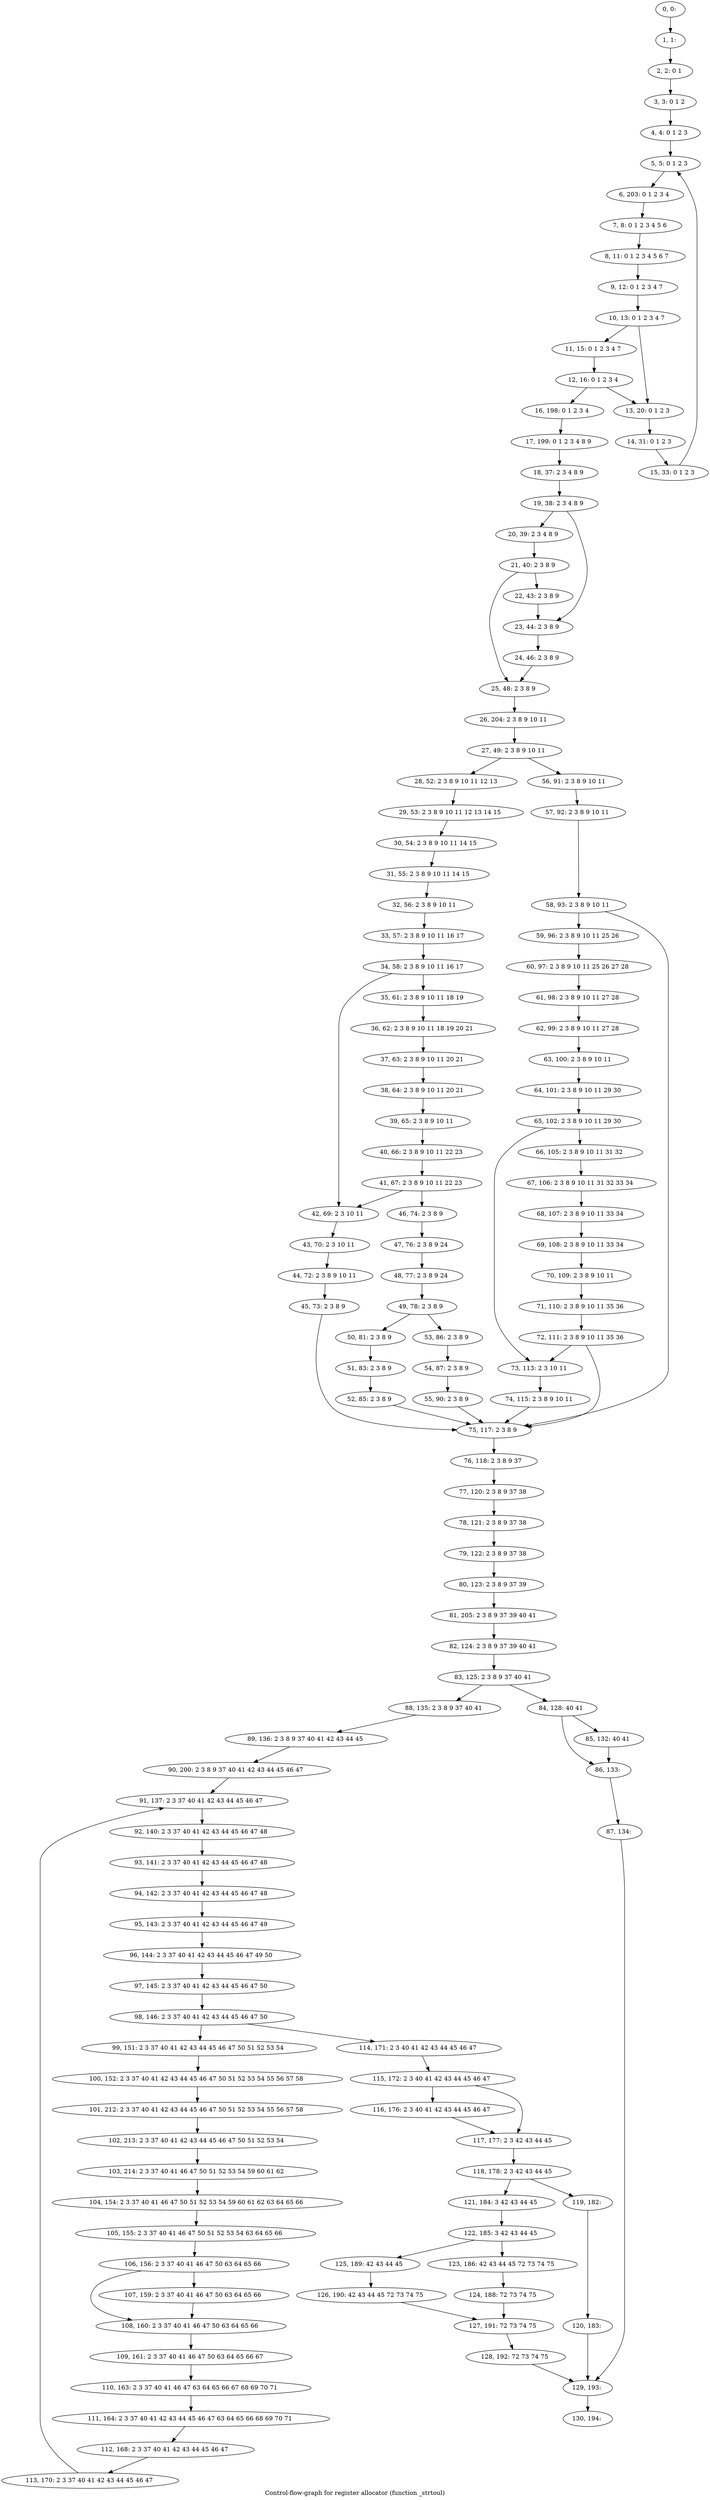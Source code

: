 digraph G {
graph [label="Control-flow-graph for register allocator (function _strtoul)"]
0[label="0, 0: "];
1[label="1, 1: "];
2[label="2, 2: 0 1 "];
3[label="3, 3: 0 1 2 "];
4[label="4, 4: 0 1 2 3 "];
5[label="5, 5: 0 1 2 3 "];
6[label="6, 203: 0 1 2 3 4 "];
7[label="7, 8: 0 1 2 3 4 5 6 "];
8[label="8, 11: 0 1 2 3 4 5 6 7 "];
9[label="9, 12: 0 1 2 3 4 7 "];
10[label="10, 13: 0 1 2 3 4 7 "];
11[label="11, 15: 0 1 2 3 4 7 "];
12[label="12, 16: 0 1 2 3 4 "];
13[label="13, 20: 0 1 2 3 "];
14[label="14, 31: 0 1 2 3 "];
15[label="15, 33: 0 1 2 3 "];
16[label="16, 198: 0 1 2 3 4 "];
17[label="17, 199: 0 1 2 3 4 8 9 "];
18[label="18, 37: 2 3 4 8 9 "];
19[label="19, 38: 2 3 4 8 9 "];
20[label="20, 39: 2 3 4 8 9 "];
21[label="21, 40: 2 3 8 9 "];
22[label="22, 43: 2 3 8 9 "];
23[label="23, 44: 2 3 8 9 "];
24[label="24, 46: 2 3 8 9 "];
25[label="25, 48: 2 3 8 9 "];
26[label="26, 204: 2 3 8 9 10 11 "];
27[label="27, 49: 2 3 8 9 10 11 "];
28[label="28, 52: 2 3 8 9 10 11 12 13 "];
29[label="29, 53: 2 3 8 9 10 11 12 13 14 15 "];
30[label="30, 54: 2 3 8 9 10 11 14 15 "];
31[label="31, 55: 2 3 8 9 10 11 14 15 "];
32[label="32, 56: 2 3 8 9 10 11 "];
33[label="33, 57: 2 3 8 9 10 11 16 17 "];
34[label="34, 58: 2 3 8 9 10 11 16 17 "];
35[label="35, 61: 2 3 8 9 10 11 18 19 "];
36[label="36, 62: 2 3 8 9 10 11 18 19 20 21 "];
37[label="37, 63: 2 3 8 9 10 11 20 21 "];
38[label="38, 64: 2 3 8 9 10 11 20 21 "];
39[label="39, 65: 2 3 8 9 10 11 "];
40[label="40, 66: 2 3 8 9 10 11 22 23 "];
41[label="41, 67: 2 3 8 9 10 11 22 23 "];
42[label="42, 69: 2 3 10 11 "];
43[label="43, 70: 2 3 10 11 "];
44[label="44, 72: 2 3 8 9 10 11 "];
45[label="45, 73: 2 3 8 9 "];
46[label="46, 74: 2 3 8 9 "];
47[label="47, 76: 2 3 8 9 24 "];
48[label="48, 77: 2 3 8 9 24 "];
49[label="49, 78: 2 3 8 9 "];
50[label="50, 81: 2 3 8 9 "];
51[label="51, 83: 2 3 8 9 "];
52[label="52, 85: 2 3 8 9 "];
53[label="53, 86: 2 3 8 9 "];
54[label="54, 87: 2 3 8 9 "];
55[label="55, 90: 2 3 8 9 "];
56[label="56, 91: 2 3 8 9 10 11 "];
57[label="57, 92: 2 3 8 9 10 11 "];
58[label="58, 93: 2 3 8 9 10 11 "];
59[label="59, 96: 2 3 8 9 10 11 25 26 "];
60[label="60, 97: 2 3 8 9 10 11 25 26 27 28 "];
61[label="61, 98: 2 3 8 9 10 11 27 28 "];
62[label="62, 99: 2 3 8 9 10 11 27 28 "];
63[label="63, 100: 2 3 8 9 10 11 "];
64[label="64, 101: 2 3 8 9 10 11 29 30 "];
65[label="65, 102: 2 3 8 9 10 11 29 30 "];
66[label="66, 105: 2 3 8 9 10 11 31 32 "];
67[label="67, 106: 2 3 8 9 10 11 31 32 33 34 "];
68[label="68, 107: 2 3 8 9 10 11 33 34 "];
69[label="69, 108: 2 3 8 9 10 11 33 34 "];
70[label="70, 109: 2 3 8 9 10 11 "];
71[label="71, 110: 2 3 8 9 10 11 35 36 "];
72[label="72, 111: 2 3 8 9 10 11 35 36 "];
73[label="73, 113: 2 3 10 11 "];
74[label="74, 115: 2 3 8 9 10 11 "];
75[label="75, 117: 2 3 8 9 "];
76[label="76, 118: 2 3 8 9 37 "];
77[label="77, 120: 2 3 8 9 37 38 "];
78[label="78, 121: 2 3 8 9 37 38 "];
79[label="79, 122: 2 3 8 9 37 38 "];
80[label="80, 123: 2 3 8 9 37 39 "];
81[label="81, 205: 2 3 8 9 37 39 40 41 "];
82[label="82, 124: 2 3 8 9 37 39 40 41 "];
83[label="83, 125: 2 3 8 9 37 40 41 "];
84[label="84, 128: 40 41 "];
85[label="85, 132: 40 41 "];
86[label="86, 133: "];
87[label="87, 134: "];
88[label="88, 135: 2 3 8 9 37 40 41 "];
89[label="89, 136: 2 3 8 9 37 40 41 42 43 44 45 "];
90[label="90, 200: 2 3 8 9 37 40 41 42 43 44 45 46 47 "];
91[label="91, 137: 2 3 37 40 41 42 43 44 45 46 47 "];
92[label="92, 140: 2 3 37 40 41 42 43 44 45 46 47 48 "];
93[label="93, 141: 2 3 37 40 41 42 43 44 45 46 47 48 "];
94[label="94, 142: 2 3 37 40 41 42 43 44 45 46 47 48 "];
95[label="95, 143: 2 3 37 40 41 42 43 44 45 46 47 49 "];
96[label="96, 144: 2 3 37 40 41 42 43 44 45 46 47 49 50 "];
97[label="97, 145: 2 3 37 40 41 42 43 44 45 46 47 50 "];
98[label="98, 146: 2 3 37 40 41 42 43 44 45 46 47 50 "];
99[label="99, 151: 2 3 37 40 41 42 43 44 45 46 47 50 51 52 53 54 "];
100[label="100, 152: 2 3 37 40 41 42 43 44 45 46 47 50 51 52 53 54 55 56 57 58 "];
101[label="101, 212: 2 3 37 40 41 42 43 44 45 46 47 50 51 52 53 54 55 56 57 58 "];
102[label="102, 213: 2 3 37 40 41 42 43 44 45 46 47 50 51 52 53 54 "];
103[label="103, 214: 2 3 37 40 41 46 47 50 51 52 53 54 59 60 61 62 "];
104[label="104, 154: 2 3 37 40 41 46 47 50 51 52 53 54 59 60 61 62 63 64 65 66 "];
105[label="105, 155: 2 3 37 40 41 46 47 50 51 52 53 54 63 64 65 66 "];
106[label="106, 156: 2 3 37 40 41 46 47 50 63 64 65 66 "];
107[label="107, 159: 2 3 37 40 41 46 47 50 63 64 65 66 "];
108[label="108, 160: 2 3 37 40 41 46 47 50 63 64 65 66 "];
109[label="109, 161: 2 3 37 40 41 46 47 50 63 64 65 66 67 "];
110[label="110, 163: 2 3 37 40 41 46 47 63 64 65 66 67 68 69 70 71 "];
111[label="111, 164: 2 3 37 40 41 42 43 44 45 46 47 63 64 65 66 68 69 70 71 "];
112[label="112, 168: 2 3 37 40 41 42 43 44 45 46 47 "];
113[label="113, 170: 2 3 37 40 41 42 43 44 45 46 47 "];
114[label="114, 171: 2 3 40 41 42 43 44 45 46 47 "];
115[label="115, 172: 2 3 40 41 42 43 44 45 46 47 "];
116[label="116, 176: 2 3 40 41 42 43 44 45 46 47 "];
117[label="117, 177: 2 3 42 43 44 45 "];
118[label="118, 178: 2 3 42 43 44 45 "];
119[label="119, 182: "];
120[label="120, 183: "];
121[label="121, 184: 3 42 43 44 45 "];
122[label="122, 185: 3 42 43 44 45 "];
123[label="123, 186: 42 43 44 45 72 73 74 75 "];
124[label="124, 188: 72 73 74 75 "];
125[label="125, 189: 42 43 44 45 "];
126[label="126, 190: 42 43 44 45 72 73 74 75 "];
127[label="127, 191: 72 73 74 75 "];
128[label="128, 192: 72 73 74 75 "];
129[label="129, 193: "];
130[label="130, 194: "];
0->1 ;
1->2 ;
2->3 ;
3->4 ;
4->5 ;
5->6 ;
6->7 ;
7->8 ;
8->9 ;
9->10 ;
10->11 ;
10->13 ;
11->12 ;
12->13 ;
12->16 ;
13->14 ;
14->15 ;
15->5 ;
16->17 ;
17->18 ;
18->19 ;
19->20 ;
19->23 ;
20->21 ;
21->22 ;
21->25 ;
22->23 ;
23->24 ;
24->25 ;
25->26 ;
26->27 ;
27->28 ;
27->56 ;
28->29 ;
29->30 ;
30->31 ;
31->32 ;
32->33 ;
33->34 ;
34->35 ;
34->42 ;
35->36 ;
36->37 ;
37->38 ;
38->39 ;
39->40 ;
40->41 ;
41->42 ;
41->46 ;
42->43 ;
43->44 ;
44->45 ;
45->75 ;
46->47 ;
47->48 ;
48->49 ;
49->50 ;
49->53 ;
50->51 ;
51->52 ;
52->75 ;
53->54 ;
54->55 ;
55->75 ;
56->57 ;
57->58 ;
58->59 ;
58->75 ;
59->60 ;
60->61 ;
61->62 ;
62->63 ;
63->64 ;
64->65 ;
65->66 ;
65->73 ;
66->67 ;
67->68 ;
68->69 ;
69->70 ;
70->71 ;
71->72 ;
72->73 ;
72->75 ;
73->74 ;
74->75 ;
75->76 ;
76->77 ;
77->78 ;
78->79 ;
79->80 ;
80->81 ;
81->82 ;
82->83 ;
83->84 ;
83->88 ;
84->85 ;
84->86 ;
85->86 ;
86->87 ;
87->129 ;
88->89 ;
89->90 ;
90->91 ;
91->92 ;
92->93 ;
93->94 ;
94->95 ;
95->96 ;
96->97 ;
97->98 ;
98->99 ;
98->114 ;
99->100 ;
100->101 ;
101->102 ;
102->103 ;
103->104 ;
104->105 ;
105->106 ;
106->107 ;
106->108 ;
107->108 ;
108->109 ;
109->110 ;
110->111 ;
111->112 ;
112->113 ;
113->91 ;
114->115 ;
115->116 ;
115->117 ;
116->117 ;
117->118 ;
118->119 ;
118->121 ;
119->120 ;
120->129 ;
121->122 ;
122->123 ;
122->125 ;
123->124 ;
124->127 ;
125->126 ;
126->127 ;
127->128 ;
128->129 ;
129->130 ;
}
